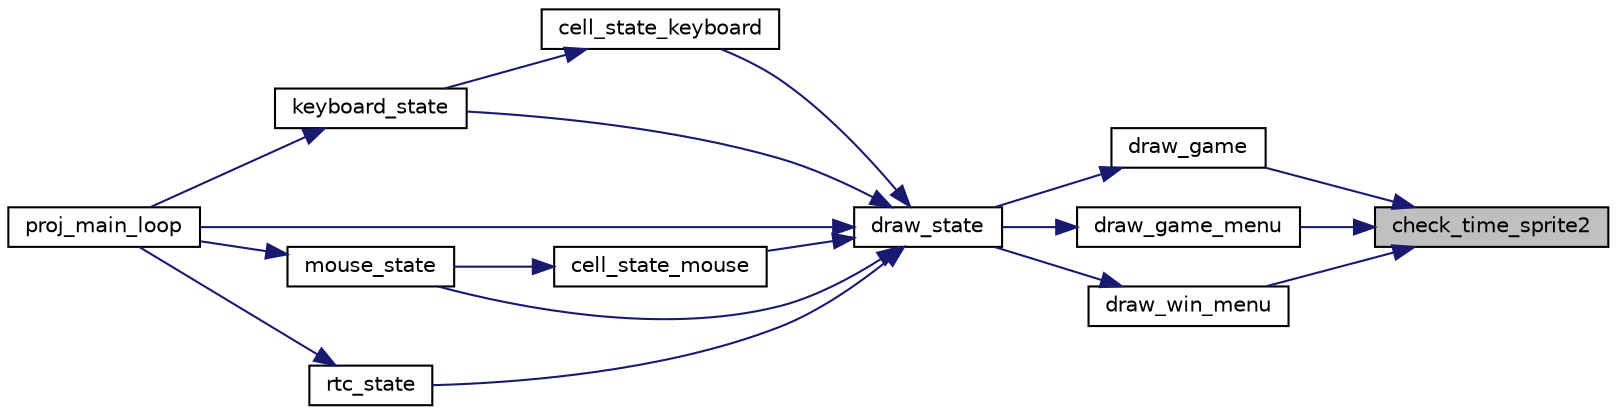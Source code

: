 digraph "check_time_sprite2"
{
 // LATEX_PDF_SIZE
  edge [fontname="Helvetica",fontsize="10",labelfontname="Helvetica",labelfontsize="10"];
  node [fontname="Helvetica",fontsize="10",shape=record];
  rankdir="RL";
  Node1 [label="check_time_sprite2",height=0.2,width=0.4,color="black", fillcolor="grey75", style="filled", fontcolor="black",tooltip="Determines the appropriate counter sprite based on the provided digit."];
  Node1 -> Node2 [dir="back",color="midnightblue",fontsize="10",style="solid"];
  Node2 [label="draw_game",height=0.2,width=0.4,color="black", fillcolor="white", style="filled",URL="$view_8c.html#a7e6baca1b635c8aadd95c4d821cda8fc",tooltip="Draws the game interface."];
  Node2 -> Node3 [dir="back",color="midnightblue",fontsize="10",style="solid"];
  Node3 [label="draw_state",height=0.2,width=0.4,color="black", fillcolor="white", style="filled",URL="$view_8c.html#ac39d6d91d19c72e4ee591d52c4281dc4",tooltip="Draws the current game state."];
  Node3 -> Node4 [dir="back",color="midnightblue",fontsize="10",style="solid"];
  Node4 [label="cell_state_keyboard",height=0.2,width=0.4,color="black", fillcolor="white", style="filled",URL="$state_8c.html#a14575ad012aa8dfb26d627e6c1f200f0",tooltip="Handles keyboard input for cell selection and interaction."];
  Node4 -> Node5 [dir="back",color="midnightblue",fontsize="10",style="solid"];
  Node5 [label="keyboard_state",height=0.2,width=0.4,color="black", fillcolor="white", style="filled",URL="$state_8c.html#a85a5a00216c3c664ad37836286e09be6",tooltip="Handles keyboard input and updates the game state accordingly."];
  Node5 -> Node6 [dir="back",color="midnightblue",fontsize="10",style="solid"];
  Node6 [label="proj_main_loop",height=0.2,width=0.4,color="black", fillcolor="white", style="filled",URL="$main_8c.html#a2a16f651eccbd248e1ad3b3b924b143b",tooltip=" "];
  Node3 -> Node7 [dir="back",color="midnightblue",fontsize="10",style="solid"];
  Node7 [label="cell_state_mouse",height=0.2,width=0.4,color="black", fillcolor="white", style="filled",URL="$state_8c.html#adb2d47d83be7d90be9b4bb9cb9472bb0",tooltip="Handles mouse input for cell selection and interaction."];
  Node7 -> Node8 [dir="back",color="midnightblue",fontsize="10",style="solid"];
  Node8 [label="mouse_state",height=0.2,width=0.4,color="black", fillcolor="white", style="filled",URL="$state_8c.html#aef2e501a29ca47dd1826c6b2c0ebe666",tooltip="Handles mouse input and updates the game state accordingly."];
  Node8 -> Node6 [dir="back",color="midnightblue",fontsize="10",style="solid"];
  Node3 -> Node5 [dir="back",color="midnightblue",fontsize="10",style="solid"];
  Node3 -> Node8 [dir="back",color="midnightblue",fontsize="10",style="solid"];
  Node3 -> Node6 [dir="back",color="midnightblue",fontsize="10",style="solid"];
  Node3 -> Node9 [dir="back",color="midnightblue",fontsize="10",style="solid"];
  Node9 [label="rtc_state",height=0.2,width=0.4,color="black", fillcolor="white", style="filled",URL="$state_8c.html#a9ef0fb9a645256112121584c07ac2133",tooltip="Handles the real-time clock (RTC) state."];
  Node9 -> Node6 [dir="back",color="midnightblue",fontsize="10",style="solid"];
  Node1 -> Node10 [dir="back",color="midnightblue",fontsize="10",style="solid"];
  Node10 [label="draw_game_menu",height=0.2,width=0.4,color="black", fillcolor="white", style="filled",URL="$view_8c.html#a0a9f56467341cbe24bd981d4b9960fdd",tooltip="Draws the game pause menu."];
  Node10 -> Node3 [dir="back",color="midnightblue",fontsize="10",style="solid"];
  Node1 -> Node11 [dir="back",color="midnightblue",fontsize="10",style="solid"];
  Node11 [label="draw_win_menu",height=0.2,width=0.4,color="black", fillcolor="white", style="filled",URL="$view_8c.html#a947be19a1ddc3c2bdcddce8fe4c1b7de",tooltip="Draws the win menu."];
  Node11 -> Node3 [dir="back",color="midnightblue",fontsize="10",style="solid"];
}
